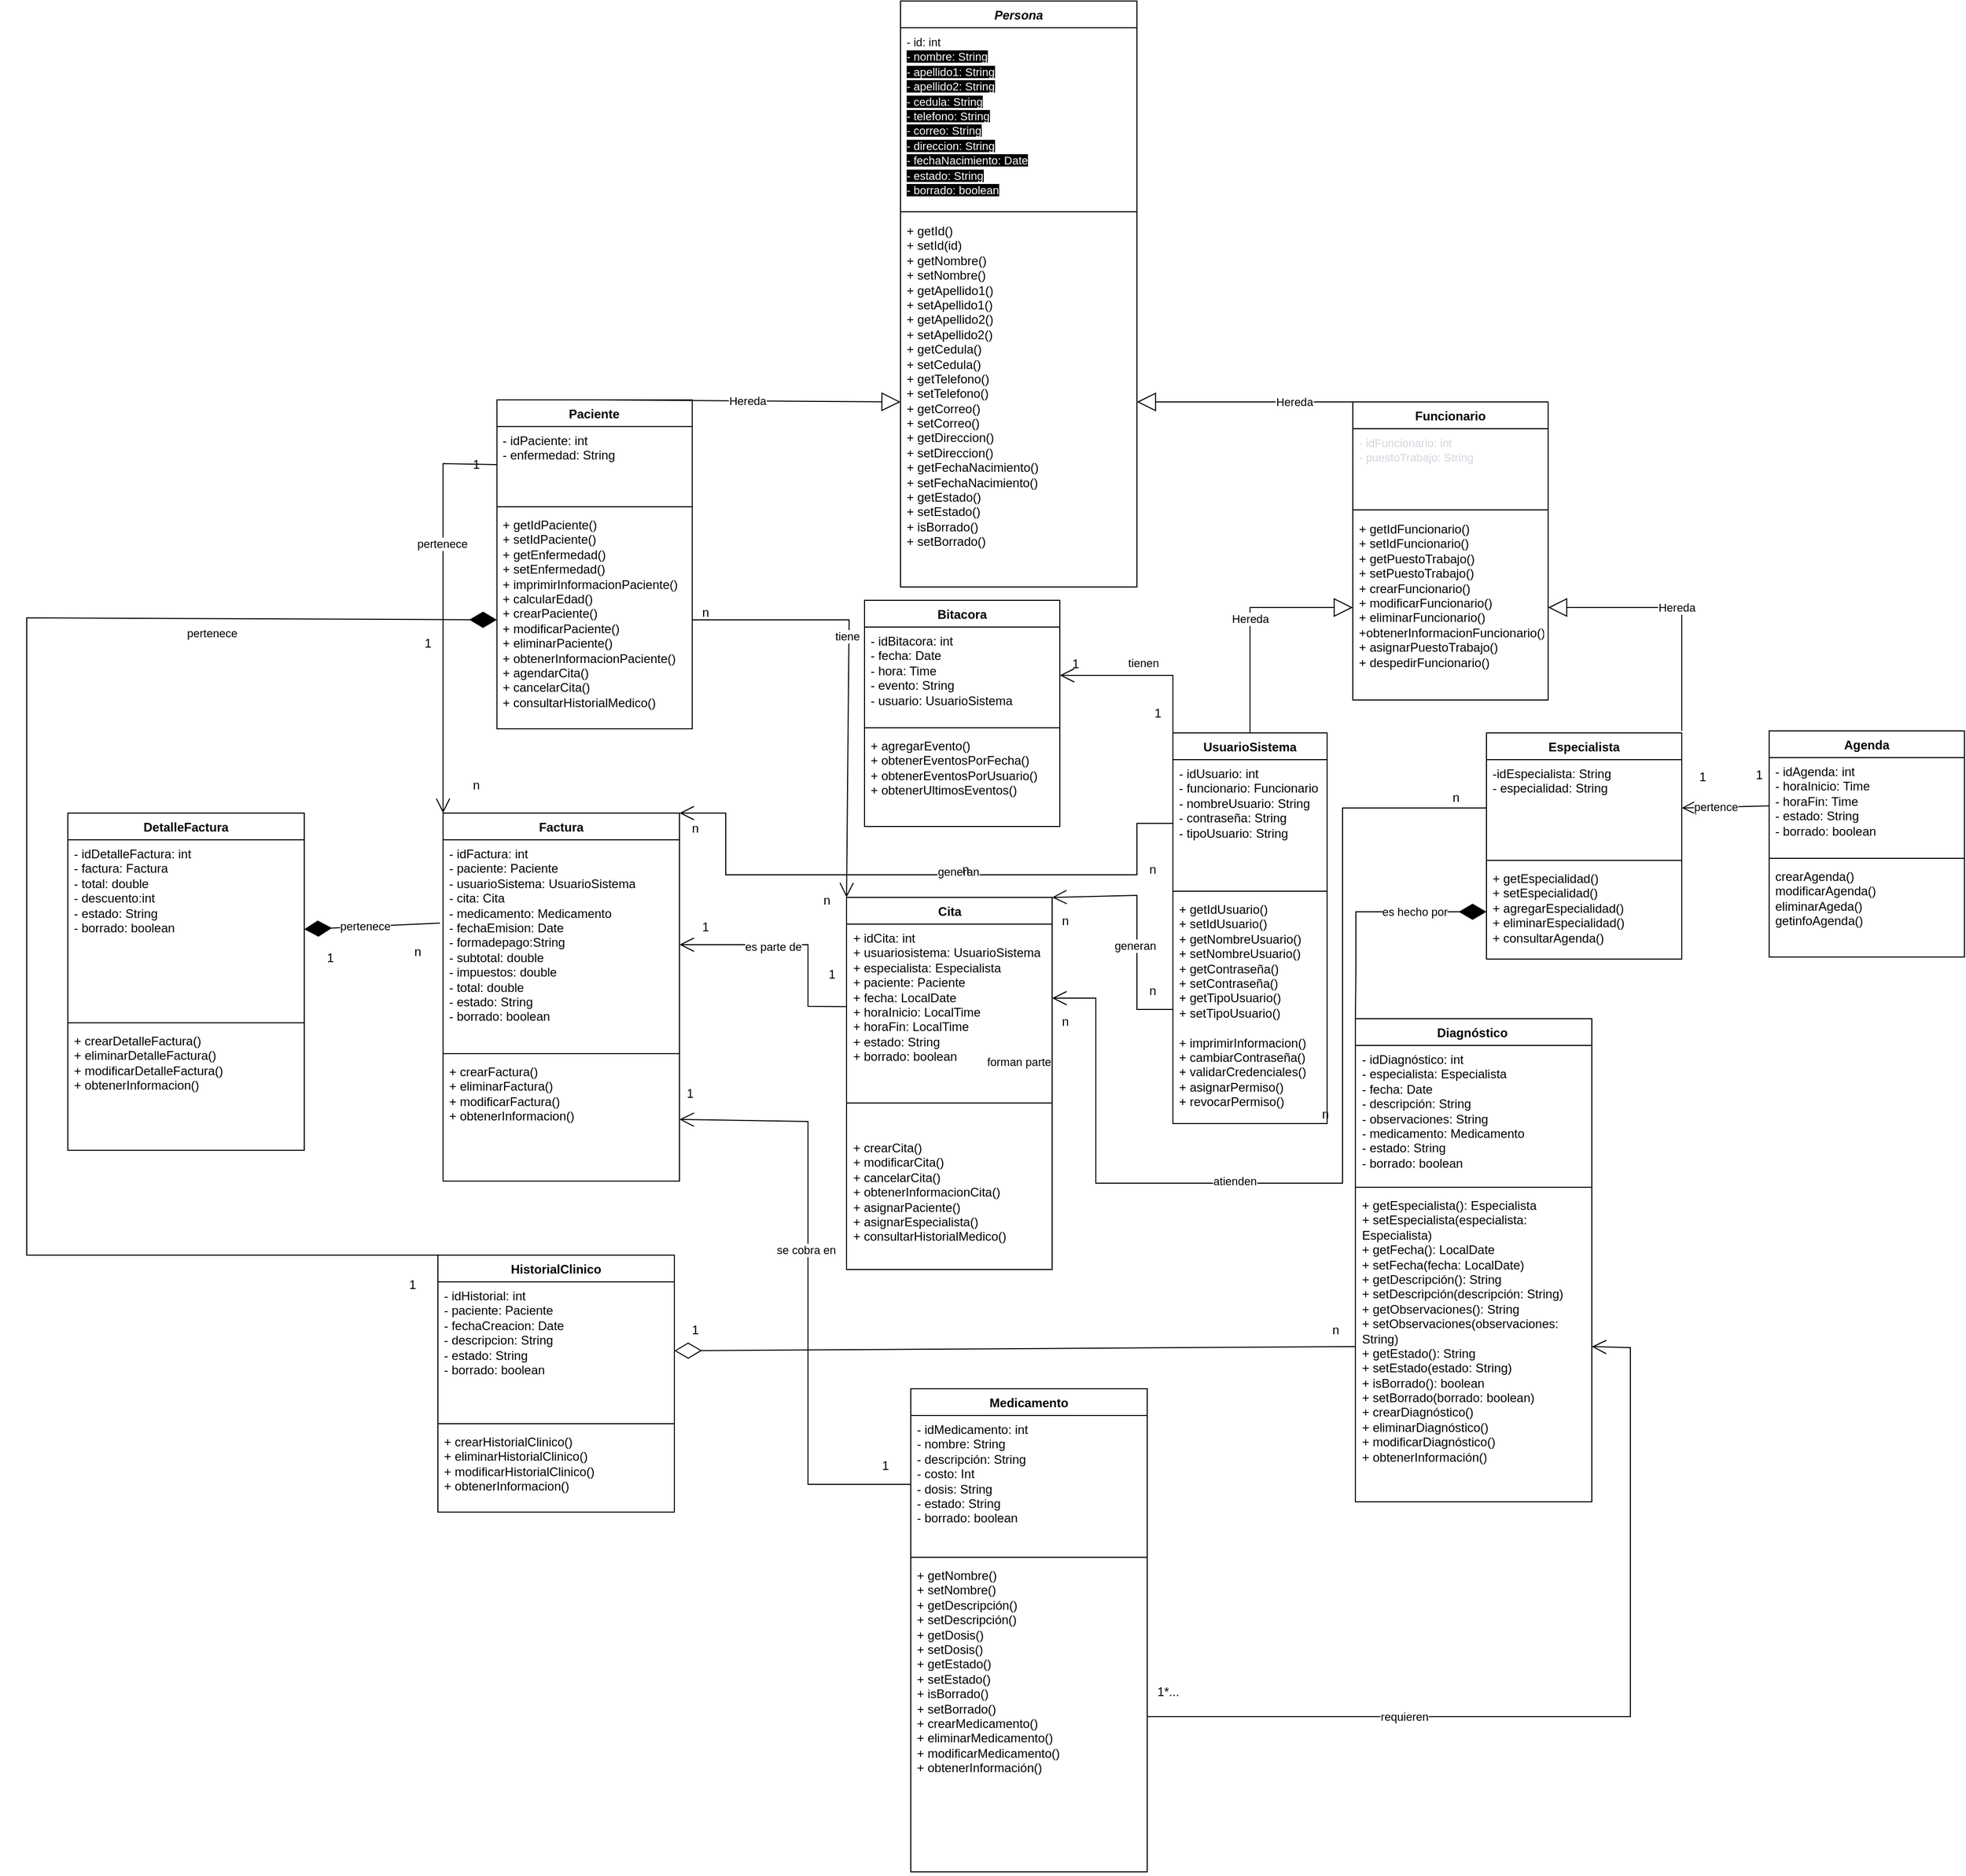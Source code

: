 <mxfile version="21.2.8" type="device">
  <diagram name="Página-1" id="IPH8-tMFWY6uvn4R6vTX">
    <mxGraphModel dx="2267" dy="838" grid="1" gridSize="10" guides="1" tooltips="1" connect="1" arrows="1" fold="1" page="1" pageScale="1" pageWidth="850" pageHeight="1100" math="0" shadow="0">
      <root>
        <mxCell id="0" />
        <mxCell id="1" parent="0" />
        <mxCell id="gKDotfdQgujlFravJeyt-1" value="&lt;i&gt;Persona&lt;/i&gt;" style="swimlane;fontStyle=1;align=center;verticalAlign=top;childLayout=stackLayout;horizontal=1;startSize=26;horizontalStack=0;resizeParent=1;resizeParentMax=0;resizeLast=0;collapsible=1;marginBottom=0;whiteSpace=wrap;html=1;" parent="1" vertex="1">
          <mxGeometry x="170" y="250" width="230" height="570" as="geometry" />
        </mxCell>
        <mxCell id="gKDotfdQgujlFravJeyt-2" value="&lt;font style=&quot;font-size: 11px;&quot;&gt;- id: int&lt;span style=&quot;color: rgb(255, 255, 255); background-color: rgb(0, 0, 0);&quot;&gt;&lt;br&gt;&lt;/span&gt;&lt;span style=&quot;border: 0px solid rgb(217, 217, 227); box-sizing: border-box; --tw-border-spacing-x:0; --tw-border-spacing-y:0; --tw-translate-x:0; --tw-translate-y:0; --tw-rotate:0; --tw-skew-x:0; --tw-skew-y:0; --tw-scale-x:1; --tw-scale-y:1; --tw-pan-x: ; --tw-pan-y: ; --tw-pinch-zoom: ; --tw-scroll-snap-strictness:proximity; --tw-gradient-from-position: ; --tw-gradient-via-position: ; --tw-gradient-to-position: ; --tw-ordinal: ; --tw-slashed-zero: ; --tw-numeric-figure: ; --tw-numeric-spacing: ; --tw-numeric-fraction: ; --tw-ring-inset: ; --tw-ring-offset-width:0px; --tw-ring-offset-color:#fff; --tw-ring-color:rgba(69,89,164,0.5); --tw-ring-offset-shadow:0 0 transparent; --tw-ring-shadow:0 0 transparent; --tw-shadow:0 0 transparent; --tw-shadow-colored:0 0 transparent; --tw-blur: ; --tw-brightness: ; --tw-contrast: ; --tw-grayscale: ; --tw-hue-rotate: ; --tw-invert: ; --tw-saturate: ; --tw-sepia: ; --tw-drop-shadow: ; --tw-backdrop-blur: ; --tw-backdrop-brightness: ; --tw-backdrop-contrast: ; --tw-backdrop-grayscale: ; --tw-backdrop-hue-rotate: ; --tw-backdrop-invert: ; --tw-backdrop-opacity: ; --tw-backdrop-saturate: ; --tw-backdrop-sepia: ; color: rgb(255, 255, 255); background-color: rgb(0, 0, 0);&quot; class=&quot;hljs-deletion&quot;&gt;- nombre: String&lt;/span&gt;&lt;span style=&quot;color: rgb(255, 255, 255); background-color: rgb(0, 0, 0);&quot;&gt;&lt;br&gt;&lt;/span&gt;&lt;span style=&quot;border: 0px solid rgb(217, 217, 227); box-sizing: border-box; --tw-border-spacing-x:0; --tw-border-spacing-y:0; --tw-translate-x:0; --tw-translate-y:0; --tw-rotate:0; --tw-skew-x:0; --tw-skew-y:0; --tw-scale-x:1; --tw-scale-y:1; --tw-pan-x: ; --tw-pan-y: ; --tw-pinch-zoom: ; --tw-scroll-snap-strictness:proximity; --tw-gradient-from-position: ; --tw-gradient-via-position: ; --tw-gradient-to-position: ; --tw-ordinal: ; --tw-slashed-zero: ; --tw-numeric-figure: ; --tw-numeric-spacing: ; --tw-numeric-fraction: ; --tw-ring-inset: ; --tw-ring-offset-width:0px; --tw-ring-offset-color:#fff; --tw-ring-color:rgba(69,89,164,0.5); --tw-ring-offset-shadow:0 0 transparent; --tw-ring-shadow:0 0 transparent; --tw-shadow:0 0 transparent; --tw-shadow-colored:0 0 transparent; --tw-blur: ; --tw-brightness: ; --tw-contrast: ; --tw-grayscale: ; --tw-hue-rotate: ; --tw-invert: ; --tw-saturate: ; --tw-sepia: ; --tw-drop-shadow: ; --tw-backdrop-blur: ; --tw-backdrop-brightness: ; --tw-backdrop-contrast: ; --tw-backdrop-grayscale: ; --tw-backdrop-hue-rotate: ; --tw-backdrop-invert: ; --tw-backdrop-opacity: ; --tw-backdrop-saturate: ; --tw-backdrop-sepia: ; color: rgb(255, 255, 255); background-color: rgb(0, 0, 0);&quot; class=&quot;hljs-deletion&quot;&gt;- apellido1: String&lt;/span&gt;&lt;span style=&quot;color: rgb(255, 255, 255); background-color: rgb(0, 0, 0);&quot;&gt;&lt;br&gt;&lt;/span&gt;&lt;span style=&quot;border: 0px solid rgb(217, 217, 227); box-sizing: border-box; --tw-border-spacing-x:0; --tw-border-spacing-y:0; --tw-translate-x:0; --tw-translate-y:0; --tw-rotate:0; --tw-skew-x:0; --tw-skew-y:0; --tw-scale-x:1; --tw-scale-y:1; --tw-pan-x: ; --tw-pan-y: ; --tw-pinch-zoom: ; --tw-scroll-snap-strictness:proximity; --tw-gradient-from-position: ; --tw-gradient-via-position: ; --tw-gradient-to-position: ; --tw-ordinal: ; --tw-slashed-zero: ; --tw-numeric-figure: ; --tw-numeric-spacing: ; --tw-numeric-fraction: ; --tw-ring-inset: ; --tw-ring-offset-width:0px; --tw-ring-offset-color:#fff; --tw-ring-color:rgba(69,89,164,0.5); --tw-ring-offset-shadow:0 0 transparent; --tw-ring-shadow:0 0 transparent; --tw-shadow:0 0 transparent; --tw-shadow-colored:0 0 transparent; --tw-blur: ; --tw-brightness: ; --tw-contrast: ; --tw-grayscale: ; --tw-hue-rotate: ; --tw-invert: ; --tw-saturate: ; --tw-sepia: ; --tw-drop-shadow: ; --tw-backdrop-blur: ; --tw-backdrop-brightness: ; --tw-backdrop-contrast: ; --tw-backdrop-grayscale: ; --tw-backdrop-hue-rotate: ; --tw-backdrop-invert: ; --tw-backdrop-opacity: ; --tw-backdrop-saturate: ; --tw-backdrop-sepia: ; color: rgb(255, 255, 255); background-color: rgb(0, 0, 0);&quot; class=&quot;hljs-deletion&quot;&gt;- apellido2: String&lt;/span&gt;&lt;span style=&quot;color: rgb(255, 255, 255); background-color: rgb(0, 0, 0);&quot;&gt;&lt;br&gt;&lt;/span&gt;&lt;span style=&quot;border: 0px solid rgb(217, 217, 227); box-sizing: border-box; --tw-border-spacing-x:0; --tw-border-spacing-y:0; --tw-translate-x:0; --tw-translate-y:0; --tw-rotate:0; --tw-skew-x:0; --tw-skew-y:0; --tw-scale-x:1; --tw-scale-y:1; --tw-pan-x: ; --tw-pan-y: ; --tw-pinch-zoom: ; --tw-scroll-snap-strictness:proximity; --tw-gradient-from-position: ; --tw-gradient-via-position: ; --tw-gradient-to-position: ; --tw-ordinal: ; --tw-slashed-zero: ; --tw-numeric-figure: ; --tw-numeric-spacing: ; --tw-numeric-fraction: ; --tw-ring-inset: ; --tw-ring-offset-width:0px; --tw-ring-offset-color:#fff; --tw-ring-color:rgba(69,89,164,0.5); --tw-ring-offset-shadow:0 0 transparent; --tw-ring-shadow:0 0 transparent; --tw-shadow:0 0 transparent; --tw-shadow-colored:0 0 transparent; --tw-blur: ; --tw-brightness: ; --tw-contrast: ; --tw-grayscale: ; --tw-hue-rotate: ; --tw-invert: ; --tw-saturate: ; --tw-sepia: ; --tw-drop-shadow: ; --tw-backdrop-blur: ; --tw-backdrop-brightness: ; --tw-backdrop-contrast: ; --tw-backdrop-grayscale: ; --tw-backdrop-hue-rotate: ; --tw-backdrop-invert: ; --tw-backdrop-opacity: ; --tw-backdrop-saturate: ; --tw-backdrop-sepia: ; color: rgb(255, 255, 255); background-color: rgb(0, 0, 0);&quot; class=&quot;hljs-deletion&quot;&gt;- cedula: String&lt;/span&gt;&lt;span style=&quot;color: rgb(255, 255, 255); background-color: rgb(0, 0, 0);&quot;&gt;&lt;br&gt;&lt;/span&gt;&lt;span style=&quot;border: 0px solid rgb(217, 217, 227); box-sizing: border-box; --tw-border-spacing-x:0; --tw-border-spacing-y:0; --tw-translate-x:0; --tw-translate-y:0; --tw-rotate:0; --tw-skew-x:0; --tw-skew-y:0; --tw-scale-x:1; --tw-scale-y:1; --tw-pan-x: ; --tw-pan-y: ; --tw-pinch-zoom: ; --tw-scroll-snap-strictness:proximity; --tw-gradient-from-position: ; --tw-gradient-via-position: ; --tw-gradient-to-position: ; --tw-ordinal: ; --tw-slashed-zero: ; --tw-numeric-figure: ; --tw-numeric-spacing: ; --tw-numeric-fraction: ; --tw-ring-inset: ; --tw-ring-offset-width:0px; --tw-ring-offset-color:#fff; --tw-ring-color:rgba(69,89,164,0.5); --tw-ring-offset-shadow:0 0 transparent; --tw-ring-shadow:0 0 transparent; --tw-shadow:0 0 transparent; --tw-shadow-colored:0 0 transparent; --tw-blur: ; --tw-brightness: ; --tw-contrast: ; --tw-grayscale: ; --tw-hue-rotate: ; --tw-invert: ; --tw-saturate: ; --tw-sepia: ; --tw-drop-shadow: ; --tw-backdrop-blur: ; --tw-backdrop-brightness: ; --tw-backdrop-contrast: ; --tw-backdrop-grayscale: ; --tw-backdrop-hue-rotate: ; --tw-backdrop-invert: ; --tw-backdrop-opacity: ; --tw-backdrop-saturate: ; --tw-backdrop-sepia: ; color: rgb(255, 255, 255); background-color: rgb(0, 0, 0);&quot; class=&quot;hljs-deletion&quot;&gt;- telefono: String&lt;/span&gt;&lt;span style=&quot;color: rgb(255, 255, 255); background-color: rgb(0, 0, 0);&quot;&gt;&lt;br&gt;&lt;/span&gt;&lt;span style=&quot;border: 0px solid rgb(217, 217, 227); box-sizing: border-box; --tw-border-spacing-x:0; --tw-border-spacing-y:0; --tw-translate-x:0; --tw-translate-y:0; --tw-rotate:0; --tw-skew-x:0; --tw-skew-y:0; --tw-scale-x:1; --tw-scale-y:1; --tw-pan-x: ; --tw-pan-y: ; --tw-pinch-zoom: ; --tw-scroll-snap-strictness:proximity; --tw-gradient-from-position: ; --tw-gradient-via-position: ; --tw-gradient-to-position: ; --tw-ordinal: ; --tw-slashed-zero: ; --tw-numeric-figure: ; --tw-numeric-spacing: ; --tw-numeric-fraction: ; --tw-ring-inset: ; --tw-ring-offset-width:0px; --tw-ring-offset-color:#fff; --tw-ring-color:rgba(69,89,164,0.5); --tw-ring-offset-shadow:0 0 transparent; --tw-ring-shadow:0 0 transparent; --tw-shadow:0 0 transparent; --tw-shadow-colored:0 0 transparent; --tw-blur: ; --tw-brightness: ; --tw-contrast: ; --tw-grayscale: ; --tw-hue-rotate: ; --tw-invert: ; --tw-saturate: ; --tw-sepia: ; --tw-drop-shadow: ; --tw-backdrop-blur: ; --tw-backdrop-brightness: ; --tw-backdrop-contrast: ; --tw-backdrop-grayscale: ; --tw-backdrop-hue-rotate: ; --tw-backdrop-invert: ; --tw-backdrop-opacity: ; --tw-backdrop-saturate: ; --tw-backdrop-sepia: ; color: rgb(255, 255, 255); background-color: rgb(0, 0, 0);&quot; class=&quot;hljs-deletion&quot;&gt;- correo: String&lt;/span&gt;&lt;span style=&quot;color: rgb(255, 255, 255); background-color: rgb(0, 0, 0);&quot;&gt;&lt;br&gt;&lt;/span&gt;&lt;span style=&quot;border: 0px solid rgb(217, 217, 227); box-sizing: border-box; --tw-border-spacing-x:0; --tw-border-spacing-y:0; --tw-translate-x:0; --tw-translate-y:0; --tw-rotate:0; --tw-skew-x:0; --tw-skew-y:0; --tw-scale-x:1; --tw-scale-y:1; --tw-pan-x: ; --tw-pan-y: ; --tw-pinch-zoom: ; --tw-scroll-snap-strictness:proximity; --tw-gradient-from-position: ; --tw-gradient-via-position: ; --tw-gradient-to-position: ; --tw-ordinal: ; --tw-slashed-zero: ; --tw-numeric-figure: ; --tw-numeric-spacing: ; --tw-numeric-fraction: ; --tw-ring-inset: ; --tw-ring-offset-width:0px; --tw-ring-offset-color:#fff; --tw-ring-color:rgba(69,89,164,0.5); --tw-ring-offset-shadow:0 0 transparent; --tw-ring-shadow:0 0 transparent; --tw-shadow:0 0 transparent; --tw-shadow-colored:0 0 transparent; --tw-blur: ; --tw-brightness: ; --tw-contrast: ; --tw-grayscale: ; --tw-hue-rotate: ; --tw-invert: ; --tw-saturate: ; --tw-sepia: ; --tw-drop-shadow: ; --tw-backdrop-blur: ; --tw-backdrop-brightness: ; --tw-backdrop-contrast: ; --tw-backdrop-grayscale: ; --tw-backdrop-hue-rotate: ; --tw-backdrop-invert: ; --tw-backdrop-opacity: ; --tw-backdrop-saturate: ; --tw-backdrop-sepia: ; color: rgb(255, 255, 255); background-color: rgb(0, 0, 0);&quot; class=&quot;hljs-deletion&quot;&gt;- direccion: String&lt;/span&gt;&lt;span style=&quot;color: rgb(255, 255, 255); background-color: rgb(0, 0, 0);&quot;&gt;&lt;br&gt;&lt;/span&gt;&lt;span style=&quot;border: 0px solid rgb(217, 217, 227); box-sizing: border-box; --tw-border-spacing-x:0; --tw-border-spacing-y:0; --tw-translate-x:0; --tw-translate-y:0; --tw-rotate:0; --tw-skew-x:0; --tw-skew-y:0; --tw-scale-x:1; --tw-scale-y:1; --tw-pan-x: ; --tw-pan-y: ; --tw-pinch-zoom: ; --tw-scroll-snap-strictness:proximity; --tw-gradient-from-position: ; --tw-gradient-via-position: ; --tw-gradient-to-position: ; --tw-ordinal: ; --tw-slashed-zero: ; --tw-numeric-figure: ; --tw-numeric-spacing: ; --tw-numeric-fraction: ; --tw-ring-inset: ; --tw-ring-offset-width:0px; --tw-ring-offset-color:#fff; --tw-ring-color:rgba(69,89,164,0.5); --tw-ring-offset-shadow:0 0 transparent; --tw-ring-shadow:0 0 transparent; --tw-shadow:0 0 transparent; --tw-shadow-colored:0 0 transparent; --tw-blur: ; --tw-brightness: ; --tw-contrast: ; --tw-grayscale: ; --tw-hue-rotate: ; --tw-invert: ; --tw-saturate: ; --tw-sepia: ; --tw-drop-shadow: ; --tw-backdrop-blur: ; --tw-backdrop-brightness: ; --tw-backdrop-contrast: ; --tw-backdrop-grayscale: ; --tw-backdrop-hue-rotate: ; --tw-backdrop-invert: ; --tw-backdrop-opacity: ; --tw-backdrop-saturate: ; --tw-backdrop-sepia: ; color: rgb(255, 255, 255); background-color: rgb(0, 0, 0);&quot; class=&quot;hljs-deletion&quot;&gt;- fechaNacimiento: Date&lt;/span&gt;&lt;span style=&quot;color: rgb(255, 255, 255); background-color: rgb(0, 0, 0);&quot;&gt;&lt;br&gt;&lt;/span&gt;&lt;span style=&quot;border: 0px solid rgb(217, 217, 227); box-sizing: border-box; --tw-border-spacing-x:0; --tw-border-spacing-y:0; --tw-translate-x:0; --tw-translate-y:0; --tw-rotate:0; --tw-skew-x:0; --tw-skew-y:0; --tw-scale-x:1; --tw-scale-y:1; --tw-pan-x: ; --tw-pan-y: ; --tw-pinch-zoom: ; --tw-scroll-snap-strictness:proximity; --tw-gradient-from-position: ; --tw-gradient-via-position: ; --tw-gradient-to-position: ; --tw-ordinal: ; --tw-slashed-zero: ; --tw-numeric-figure: ; --tw-numeric-spacing: ; --tw-numeric-fraction: ; --tw-ring-inset: ; --tw-ring-offset-width:0px; --tw-ring-offset-color:#fff; --tw-ring-color:rgba(69,89,164,0.5); --tw-ring-offset-shadow:0 0 transparent; --tw-ring-shadow:0 0 transparent; --tw-shadow:0 0 transparent; --tw-shadow-colored:0 0 transparent; --tw-blur: ; --tw-brightness: ; --tw-contrast: ; --tw-grayscale: ; --tw-hue-rotate: ; --tw-invert: ; --tw-saturate: ; --tw-sepia: ; --tw-drop-shadow: ; --tw-backdrop-blur: ; --tw-backdrop-brightness: ; --tw-backdrop-contrast: ; --tw-backdrop-grayscale: ; --tw-backdrop-hue-rotate: ; --tw-backdrop-invert: ; --tw-backdrop-opacity: ; --tw-backdrop-saturate: ; --tw-backdrop-sepia: ; color: rgb(255, 255, 255); background-color: rgb(0, 0, 0);&quot; class=&quot;hljs-deletion&quot;&gt;- estado: String&lt;/span&gt;&lt;span style=&quot;color: rgb(255, 255, 255); background-color: rgb(0, 0, 0);&quot;&gt;&lt;br&gt;&lt;/span&gt;&lt;span style=&quot;border: 0px solid rgb(217, 217, 227); box-sizing: border-box; --tw-border-spacing-x:0; --tw-border-spacing-y:0; --tw-translate-x:0; --tw-translate-y:0; --tw-rotate:0; --tw-skew-x:0; --tw-skew-y:0; --tw-scale-x:1; --tw-scale-y:1; --tw-pan-x: ; --tw-pan-y: ; --tw-pinch-zoom: ; --tw-scroll-snap-strictness:proximity; --tw-gradient-from-position: ; --tw-gradient-via-position: ; --tw-gradient-to-position: ; --tw-ordinal: ; --tw-slashed-zero: ; --tw-numeric-figure: ; --tw-numeric-spacing: ; --tw-numeric-fraction: ; --tw-ring-inset: ; --tw-ring-offset-width:0px; --tw-ring-offset-color:#fff; --tw-ring-color:rgba(69,89,164,0.5); --tw-ring-offset-shadow:0 0 transparent; --tw-ring-shadow:0 0 transparent; --tw-shadow:0 0 transparent; --tw-shadow-colored:0 0 transparent; --tw-blur: ; --tw-brightness: ; --tw-contrast: ; --tw-grayscale: ; --tw-hue-rotate: ; --tw-invert: ; --tw-saturate: ; --tw-sepia: ; --tw-drop-shadow: ; --tw-backdrop-blur: ; --tw-backdrop-brightness: ; --tw-backdrop-contrast: ; --tw-backdrop-grayscale: ; --tw-backdrop-hue-rotate: ; --tw-backdrop-invert: ; --tw-backdrop-opacity: ; --tw-backdrop-saturate: ; --tw-backdrop-sepia: ; color: rgb(255, 255, 255); background-color: rgb(0, 0, 0);&quot; class=&quot;hljs-deletion&quot;&gt;- borrado: boolean&lt;/span&gt;&lt;/font&gt;" style="text;strokeColor=none;fillColor=none;align=left;verticalAlign=top;spacingLeft=4;spacingRight=4;overflow=hidden;rotatable=0;points=[[0,0.5],[1,0.5]];portConstraint=eastwest;whiteSpace=wrap;html=1;" parent="gKDotfdQgujlFravJeyt-1" vertex="1">
          <mxGeometry y="26" width="230" height="174" as="geometry" />
        </mxCell>
        <mxCell id="gKDotfdQgujlFravJeyt-3" value="" style="line;strokeWidth=1;fillColor=none;align=left;verticalAlign=middle;spacingTop=-1;spacingLeft=3;spacingRight=3;rotatable=0;labelPosition=right;points=[];portConstraint=eastwest;strokeColor=inherit;" parent="gKDotfdQgujlFravJeyt-1" vertex="1">
          <mxGeometry y="200" width="230" height="10" as="geometry" />
        </mxCell>
        <mxCell id="gKDotfdQgujlFravJeyt-4" value="&lt;div&gt;&lt;div&gt;+ getId()&lt;/div&gt;&lt;div&gt;+ setId(id)&lt;/div&gt;&lt;div&gt;+ getNombre()&lt;/div&gt;&lt;div&gt;+ setNombre()&lt;/div&gt;&lt;div&gt;+ getApellido1()&lt;/div&gt;&lt;div&gt;+ setApellido1()&lt;/div&gt;&lt;div&gt;+ getApellido2()&lt;/div&gt;&lt;div&gt;+ setApellido2()&lt;/div&gt;&lt;div&gt;+ getCedula()&lt;/div&gt;&lt;div&gt;+ setCedula()&lt;/div&gt;&lt;div&gt;+ getTelefono()&lt;/div&gt;&lt;div&gt;+ setTelefono()&lt;/div&gt;&lt;div&gt;+ getCorreo()&lt;/div&gt;&lt;div&gt;+ setCorreo()&lt;/div&gt;&lt;div&gt;+ getDireccion()&lt;/div&gt;&lt;div&gt;+ setDireccion()&lt;/div&gt;&lt;div&gt;+ getFechaNacimiento()&lt;/div&gt;&lt;div&gt;+ setFechaNacimiento()&lt;/div&gt;&lt;div&gt;+ getEstado()&lt;/div&gt;&lt;div&gt;+ setEstado()&lt;/div&gt;&lt;div&gt;+ isBorrado()&lt;/div&gt;&lt;div&gt;+ setBorrado()&lt;/div&gt;&lt;/div&gt;&lt;div&gt;&lt;br&gt;&lt;/div&gt;" style="text;strokeColor=none;fillColor=none;align=left;verticalAlign=top;spacingLeft=4;spacingRight=4;overflow=hidden;rotatable=0;points=[[0,0.5],[1,0.5]];portConstraint=eastwest;whiteSpace=wrap;html=1;" parent="gKDotfdQgujlFravJeyt-1" vertex="1">
          <mxGeometry y="210" width="230" height="360" as="geometry" />
        </mxCell>
        <mxCell id="gKDotfdQgujlFravJeyt-5" value="Funcionario" style="swimlane;fontStyle=1;align=center;verticalAlign=top;childLayout=stackLayout;horizontal=1;startSize=26;horizontalStack=0;resizeParent=1;resizeParentMax=0;resizeLast=0;collapsible=1;marginBottom=0;whiteSpace=wrap;html=1;" parent="1" vertex="1">
          <mxGeometry x="610" y="640" width="190" height="290" as="geometry" />
        </mxCell>
        <mxCell id="gKDotfdQgujlFravJeyt-6" value="&lt;div&gt;&lt;font style=&quot;font-size: 11px;&quot; color=&quot;#d1d5db&quot;&gt;- idFuncionario: int&lt;/font&gt;&lt;/div&gt;&lt;div&gt;&lt;font style=&quot;font-size: 11px;&quot; color=&quot;#d1d5db&quot;&gt;- puestoTrabajo: String&lt;/font&gt;&lt;/div&gt;&lt;div&gt;&lt;br&gt;&lt;/div&gt;" style="text;strokeColor=none;fillColor=none;align=left;verticalAlign=top;spacingLeft=4;spacingRight=4;overflow=hidden;rotatable=0;points=[[0,0.5],[1,0.5]];portConstraint=eastwest;whiteSpace=wrap;html=1;" parent="gKDotfdQgujlFravJeyt-5" vertex="1">
          <mxGeometry y="26" width="190" height="74" as="geometry" />
        </mxCell>
        <mxCell id="gKDotfdQgujlFravJeyt-7" value="" style="line;strokeWidth=1;fillColor=none;align=left;verticalAlign=middle;spacingTop=-1;spacingLeft=3;spacingRight=3;rotatable=0;labelPosition=right;points=[];portConstraint=eastwest;strokeColor=inherit;" parent="gKDotfdQgujlFravJeyt-5" vertex="1">
          <mxGeometry y="100" width="190" height="10" as="geometry" />
        </mxCell>
        <mxCell id="gKDotfdQgujlFravJeyt-8" value="&lt;div&gt;+ getIdFuncionario()&lt;/div&gt;&lt;div&gt;+ setIdFuncionario()&lt;/div&gt;&lt;div&gt;+ getPuestoTrabajo()&lt;/div&gt;&lt;div&gt;+ setPuestoTrabajo()&lt;/div&gt;&lt;div&gt;&lt;div&gt;+ crearFuncionario()&lt;/div&gt;&lt;div&gt;+ modificarFuncionario()&lt;/div&gt;&lt;div&gt;+ eliminarFuncionario()&lt;/div&gt;&lt;div&gt;+obtenerInformacionFuncionario()&lt;/div&gt;&lt;div&gt;+ asignarPuestoTrabajo()&lt;/div&gt;&lt;div&gt;+ despedirFuncionario()&lt;/div&gt;&lt;/div&gt;" style="text;strokeColor=none;fillColor=none;align=left;verticalAlign=top;spacingLeft=4;spacingRight=4;overflow=hidden;rotatable=0;points=[[0,0.5],[1,0.5]];portConstraint=eastwest;whiteSpace=wrap;html=1;" parent="gKDotfdQgujlFravJeyt-5" vertex="1">
          <mxGeometry y="110" width="190" height="180" as="geometry" />
        </mxCell>
        <mxCell id="gKDotfdQgujlFravJeyt-9" value="Paciente" style="swimlane;fontStyle=1;align=center;verticalAlign=top;childLayout=stackLayout;horizontal=1;startSize=26;horizontalStack=0;resizeParent=1;resizeParentMax=0;resizeLast=0;collapsible=1;marginBottom=0;whiteSpace=wrap;html=1;" parent="1" vertex="1">
          <mxGeometry x="-222.6" y="638" width="190" height="320" as="geometry" />
        </mxCell>
        <mxCell id="gKDotfdQgujlFravJeyt-10" value="-&amp;nbsp;idPaciente: int&lt;br&gt;- enfermedad: String" style="text;strokeColor=none;fillColor=none;align=left;verticalAlign=top;spacingLeft=4;spacingRight=4;overflow=hidden;rotatable=0;points=[[0,0.5],[1,0.5]];portConstraint=eastwest;whiteSpace=wrap;html=1;" parent="gKDotfdQgujlFravJeyt-9" vertex="1">
          <mxGeometry y="26" width="190" height="74" as="geometry" />
        </mxCell>
        <mxCell id="gKDotfdQgujlFravJeyt-11" value="" style="line;strokeWidth=1;fillColor=none;align=left;verticalAlign=middle;spacingTop=-1;spacingLeft=3;spacingRight=3;rotatable=0;labelPosition=right;points=[];portConstraint=eastwest;strokeColor=inherit;" parent="gKDotfdQgujlFravJeyt-9" vertex="1">
          <mxGeometry y="100" width="190" height="8" as="geometry" />
        </mxCell>
        <mxCell id="gKDotfdQgujlFravJeyt-12" value="&lt;div&gt;+ getIdPaciente()&lt;/div&gt;&lt;div&gt;+ setIdPaciente()&lt;/div&gt;&lt;div&gt;+ getEnfermedad()&lt;/div&gt;&lt;div&gt;+ setEnfermedad()&lt;/div&gt;&lt;div&gt;+ imprimirInformacionPaciente()&lt;/div&gt;&lt;div&gt;+ calcularEdad()&lt;/div&gt;&lt;div&gt;&lt;div&gt;+ crearPaciente()&lt;/div&gt;&lt;div&gt;+ modificarPaciente()&lt;/div&gt;&lt;div&gt;+ eliminarPaciente()&lt;/div&gt;&lt;div&gt;+ obtenerInformacionPaciente()&lt;/div&gt;&lt;div&gt;+ agendarCita()&lt;/div&gt;&lt;div&gt;+ cancelarCita()&lt;/div&gt;&lt;div&gt;+ consultarHistorialMedico()&lt;/div&gt;&lt;/div&gt;&lt;div&gt;&lt;br&gt;&lt;/div&gt;" style="text;strokeColor=none;fillColor=none;align=left;verticalAlign=top;spacingLeft=4;spacingRight=4;overflow=hidden;rotatable=0;points=[[0,0.5],[1,0.5]];portConstraint=eastwest;whiteSpace=wrap;html=1;" parent="gKDotfdQgujlFravJeyt-9" vertex="1">
          <mxGeometry y="108" width="190" height="212" as="geometry" />
        </mxCell>
        <mxCell id="gKDotfdQgujlFravJeyt-13" value="Hereda" style="endArrow=block;endSize=16;endFill=0;html=1;rounded=0;entryX=0;entryY=0.5;entryDx=0;entryDy=0;exitX=0.5;exitY=0;exitDx=0;exitDy=0;" parent="1" source="gKDotfdQgujlFravJeyt-9" target="gKDotfdQgujlFravJeyt-4" edge="1">
          <mxGeometry width="160" relative="1" as="geometry">
            <mxPoint x="340" y="830" as="sourcePoint" />
            <mxPoint x="500" y="830" as="targetPoint" />
          </mxGeometry>
        </mxCell>
        <mxCell id="gKDotfdQgujlFravJeyt-14" value="Hereda" style="endArrow=block;endSize=16;endFill=0;html=1;rounded=0;entryX=1;entryY=0.5;entryDx=0;entryDy=0;exitX=0.5;exitY=0;exitDx=0;exitDy=0;" parent="1" source="gKDotfdQgujlFravJeyt-5" target="gKDotfdQgujlFravJeyt-4" edge="1">
          <mxGeometry width="160" relative="1" as="geometry">
            <mxPoint x="340" y="830" as="sourcePoint" />
            <mxPoint x="500" y="830" as="targetPoint" />
          </mxGeometry>
        </mxCell>
        <mxCell id="gKDotfdQgujlFravJeyt-16" value="UsuarioSistema" style="swimlane;fontStyle=1;align=center;verticalAlign=top;childLayout=stackLayout;horizontal=1;startSize=26;horizontalStack=0;resizeParent=1;resizeParentMax=0;resizeLast=0;collapsible=1;marginBottom=0;whiteSpace=wrap;html=1;" parent="1" vertex="1">
          <mxGeometry x="435" y="962" width="150" height="380" as="geometry" />
        </mxCell>
        <mxCell id="gKDotfdQgujlFravJeyt-17" value="&lt;div&gt;- idUsuario: int&lt;/div&gt;&lt;div&gt;- funcionario: Funcionario&lt;/div&gt;&lt;div&gt;- nombreUsuario: String&lt;/div&gt;&lt;div&gt;- contraseña: String&lt;/div&gt;&lt;div&gt;- tipoUsuario: String&lt;/div&gt;" style="text;strokeColor=none;fillColor=none;align=left;verticalAlign=top;spacingLeft=4;spacingRight=4;overflow=hidden;rotatable=0;points=[[0,0.5],[1,0.5]];portConstraint=eastwest;whiteSpace=wrap;html=1;" parent="gKDotfdQgujlFravJeyt-16" vertex="1">
          <mxGeometry y="26" width="150" height="124" as="geometry" />
        </mxCell>
        <mxCell id="gKDotfdQgujlFravJeyt-18" value="" style="line;strokeWidth=1;fillColor=none;align=left;verticalAlign=middle;spacingTop=-1;spacingLeft=3;spacingRight=3;rotatable=0;labelPosition=right;points=[];portConstraint=eastwest;strokeColor=inherit;" parent="gKDotfdQgujlFravJeyt-16" vertex="1">
          <mxGeometry y="150" width="150" height="8" as="geometry" />
        </mxCell>
        <mxCell id="gKDotfdQgujlFravJeyt-19" value="&lt;div&gt;+ getIdUsuario()&lt;/div&gt;&lt;div&gt;+ setIdUsuario()&lt;/div&gt;&lt;div&gt;+ getNombreUsuario()&lt;/div&gt;&lt;div&gt;+ setNombreUsuario()&lt;/div&gt;&lt;div&gt;+ getContraseña()&lt;/div&gt;&lt;div&gt;+ setContraseña()&lt;/div&gt;&lt;div&gt;+ getTipoUsuario()&lt;/div&gt;&lt;div&gt;+ setTipoUsuario()&lt;/div&gt;&lt;div&gt;&lt;br&gt;&lt;/div&gt;&lt;div&gt;+ imprimirInformacion()&lt;/div&gt;&lt;div&gt;+ cambiarContraseña()&lt;/div&gt;&lt;div&gt;+ validarCredenciales()&lt;/div&gt;&lt;div&gt;+ asignarPermiso()&lt;/div&gt;&lt;div&gt;+ revocarPermiso()&lt;/div&gt;" style="text;strokeColor=none;fillColor=none;align=left;verticalAlign=top;spacingLeft=4;spacingRight=4;overflow=hidden;rotatable=0;points=[[0,0.5],[1,0.5]];portConstraint=eastwest;whiteSpace=wrap;html=1;" parent="gKDotfdQgujlFravJeyt-16" vertex="1">
          <mxGeometry y="158" width="150" height="222" as="geometry" />
        </mxCell>
        <mxCell id="gKDotfdQgujlFravJeyt-20" value="Especialista" style="swimlane;fontStyle=1;align=center;verticalAlign=top;childLayout=stackLayout;horizontal=1;startSize=26;horizontalStack=0;resizeParent=1;resizeParentMax=0;resizeLast=0;collapsible=1;marginBottom=0;whiteSpace=wrap;html=1;" parent="1" vertex="1">
          <mxGeometry x="740" y="962" width="190" height="220" as="geometry" />
        </mxCell>
        <mxCell id="gKDotfdQgujlFravJeyt-21" value="-idEspecialista: String&lt;br&gt;- especialidad: String" style="text;strokeColor=none;fillColor=none;align=left;verticalAlign=top;spacingLeft=4;spacingRight=4;overflow=hidden;rotatable=0;points=[[0,0.5],[1,0.5]];portConstraint=eastwest;whiteSpace=wrap;html=1;" parent="gKDotfdQgujlFravJeyt-20" vertex="1">
          <mxGeometry y="26" width="190" height="94" as="geometry" />
        </mxCell>
        <mxCell id="gKDotfdQgujlFravJeyt-22" value="" style="line;strokeWidth=1;fillColor=none;align=left;verticalAlign=middle;spacingTop=-1;spacingLeft=3;spacingRight=3;rotatable=0;labelPosition=right;points=[];portConstraint=eastwest;strokeColor=inherit;" parent="gKDotfdQgujlFravJeyt-20" vertex="1">
          <mxGeometry y="120" width="190" height="8" as="geometry" />
        </mxCell>
        <mxCell id="gKDotfdQgujlFravJeyt-23" value="&lt;div&gt;+ getEspecialidad()&lt;/div&gt;&lt;div&gt;+ setEspecialidad()&lt;/div&gt;&lt;div&gt;&lt;div&gt;+ agregarEspecialidad()&lt;/div&gt;&lt;div&gt;+ eliminarEspecialidad()&lt;/div&gt;&lt;div&gt;+ consultarAgenda()&lt;/div&gt;&lt;/div&gt;" style="text;strokeColor=none;fillColor=none;align=left;verticalAlign=top;spacingLeft=4;spacingRight=4;overflow=hidden;rotatable=0;points=[[0,0.5],[1,0.5]];portConstraint=eastwest;whiteSpace=wrap;html=1;" parent="gKDotfdQgujlFravJeyt-20" vertex="1">
          <mxGeometry y="128" width="190" height="92" as="geometry" />
        </mxCell>
        <mxCell id="gKDotfdQgujlFravJeyt-24" value="Hereda" style="endArrow=block;endSize=16;endFill=0;html=1;rounded=0;entryX=1;entryY=0.5;entryDx=0;entryDy=0;" parent="1" target="gKDotfdQgujlFravJeyt-8" edge="1">
          <mxGeometry width="160" relative="1" as="geometry">
            <mxPoint x="930" y="960" as="sourcePoint" />
            <mxPoint x="730" y="710" as="targetPoint" />
            <Array as="points">
              <mxPoint x="930" y="840" />
              <mxPoint x="850" y="840" />
            </Array>
          </mxGeometry>
        </mxCell>
        <mxCell id="gKDotfdQgujlFravJeyt-25" value="Hereda" style="endArrow=block;endSize=16;endFill=0;html=1;rounded=0;entryX=0;entryY=0.5;entryDx=0;entryDy=0;exitX=0.5;exitY=0;exitDx=0;exitDy=0;" parent="1" source="gKDotfdQgujlFravJeyt-16" target="gKDotfdQgujlFravJeyt-8" edge="1">
          <mxGeometry width="160" relative="1" as="geometry">
            <mxPoint x="740" y="1310" as="sourcePoint" />
            <mxPoint x="560" y="1010" as="targetPoint" />
            <Array as="points">
              <mxPoint x="510" y="840" />
            </Array>
          </mxGeometry>
        </mxCell>
        <mxCell id="gKDotfdQgujlFravJeyt-26" value="Agenda" style="swimlane;fontStyle=1;align=center;verticalAlign=top;childLayout=stackLayout;horizontal=1;startSize=26;horizontalStack=0;resizeParent=1;resizeParentMax=0;resizeLast=0;collapsible=1;marginBottom=0;whiteSpace=wrap;html=1;" parent="1" vertex="1">
          <mxGeometry x="1015" y="960" width="190" height="220" as="geometry" />
        </mxCell>
        <mxCell id="gKDotfdQgujlFravJeyt-27" value="&lt;div&gt;- idAgenda: int&lt;/div&gt;&lt;div&gt;- horaInicio: Time&lt;/div&gt;&lt;div&gt;- horaFin: Time&lt;/div&gt;&lt;div&gt;- estado: String&lt;/div&gt;&lt;div&gt;- borrado: boolean&lt;/div&gt;" style="text;strokeColor=none;fillColor=none;align=left;verticalAlign=top;spacingLeft=4;spacingRight=4;overflow=hidden;rotatable=0;points=[[0,0.5],[1,0.5]];portConstraint=eastwest;whiteSpace=wrap;html=1;" parent="gKDotfdQgujlFravJeyt-26" vertex="1">
          <mxGeometry y="26" width="190" height="94" as="geometry" />
        </mxCell>
        <mxCell id="gKDotfdQgujlFravJeyt-28" value="" style="line;strokeWidth=1;fillColor=none;align=left;verticalAlign=middle;spacingTop=-1;spacingLeft=3;spacingRight=3;rotatable=0;labelPosition=right;points=[];portConstraint=eastwest;strokeColor=inherit;" parent="gKDotfdQgujlFravJeyt-26" vertex="1">
          <mxGeometry y="120" width="190" height="8" as="geometry" />
        </mxCell>
        <mxCell id="gKDotfdQgujlFravJeyt-29" value="&lt;div&gt;crearAgenda()&lt;/div&gt;&lt;div&gt;modificarAgenda()&lt;/div&gt;&lt;div&gt;eliminarAgeda()&lt;/div&gt;&lt;div&gt;getinfoAgenda()&lt;/div&gt;" style="text;strokeColor=none;fillColor=none;align=left;verticalAlign=top;spacingLeft=4;spacingRight=4;overflow=hidden;rotatable=0;points=[[0,0.5],[1,0.5]];portConstraint=eastwest;whiteSpace=wrap;html=1;" parent="gKDotfdQgujlFravJeyt-26" vertex="1">
          <mxGeometry y="128" width="190" height="92" as="geometry" />
        </mxCell>
        <mxCell id="DiLQysuLte_8G8pFhNFJ-6" value="Bitacora" style="swimlane;fontStyle=1;align=center;verticalAlign=top;childLayout=stackLayout;horizontal=1;startSize=26;horizontalStack=0;resizeParent=1;resizeParentMax=0;resizeLast=0;collapsible=1;marginBottom=0;whiteSpace=wrap;html=1;" parent="1" vertex="1">
          <mxGeometry x="135" y="833" width="190" height="220" as="geometry" />
        </mxCell>
        <mxCell id="DiLQysuLte_8G8pFhNFJ-7" value="&lt;div&gt;- idBitacora: int&lt;/div&gt;&lt;div&gt;- fecha: Date&lt;/div&gt;&lt;div&gt;- hora: Time&lt;/div&gt;&lt;div&gt;- evento: String&lt;/div&gt;&lt;div&gt;- usuario: UsuarioSistema&lt;/div&gt;" style="text;strokeColor=none;fillColor=none;align=left;verticalAlign=top;spacingLeft=4;spacingRight=4;overflow=hidden;rotatable=0;points=[[0,0.5],[1,0.5]];portConstraint=eastwest;whiteSpace=wrap;html=1;" parent="DiLQysuLte_8G8pFhNFJ-6" vertex="1">
          <mxGeometry y="26" width="190" height="94" as="geometry" />
        </mxCell>
        <mxCell id="DiLQysuLte_8G8pFhNFJ-8" value="" style="line;strokeWidth=1;fillColor=none;align=left;verticalAlign=middle;spacingTop=-1;spacingLeft=3;spacingRight=3;rotatable=0;labelPosition=right;points=[];portConstraint=eastwest;strokeColor=inherit;" parent="DiLQysuLte_8G8pFhNFJ-6" vertex="1">
          <mxGeometry y="120" width="190" height="8" as="geometry" />
        </mxCell>
        <mxCell id="DiLQysuLte_8G8pFhNFJ-9" value="&lt;div&gt;+ agregarEvento()&lt;/div&gt;&lt;div&gt;+ obtenerEventosPorFecha()&lt;/div&gt;&lt;div&gt;+ obtenerEventosPorUsuario()&lt;/div&gt;&lt;div&gt;+ obtenerUltimosEventos()&lt;/div&gt;" style="text;strokeColor=none;fillColor=none;align=left;verticalAlign=top;spacingLeft=4;spacingRight=4;overflow=hidden;rotatable=0;points=[[0,0.5],[1,0.5]];portConstraint=eastwest;whiteSpace=wrap;html=1;" parent="DiLQysuLte_8G8pFhNFJ-6" vertex="1">
          <mxGeometry y="128" width="190" height="92" as="geometry" />
        </mxCell>
        <mxCell id="DiLQysuLte_8G8pFhNFJ-10" value="" style="endArrow=open;endFill=1;endSize=12;html=1;rounded=0;entryX=1;entryY=0.5;entryDx=0;entryDy=0;exitX=0;exitY=0;exitDx=0;exitDy=0;" parent="1" source="gKDotfdQgujlFravJeyt-16" target="DiLQysuLte_8G8pFhNFJ-7" edge="1">
          <mxGeometry width="160" relative="1" as="geometry">
            <mxPoint x="360" y="1030" as="sourcePoint" />
            <mxPoint x="460" y="1180" as="targetPoint" />
            <Array as="points">
              <mxPoint x="435" y="906" />
            </Array>
          </mxGeometry>
        </mxCell>
        <mxCell id="R2PjHeqoBfJHO4wxNMDb-3" value="tienen" style="edgeLabel;html=1;align=center;verticalAlign=middle;resizable=0;points=[];" parent="DiLQysuLte_8G8pFhNFJ-10" vertex="1" connectable="0">
          <mxGeometry x="-0.203" relative="1" as="geometry">
            <mxPoint x="-19" y="-12" as="offset" />
          </mxGeometry>
        </mxCell>
        <mxCell id="DiLQysuLte_8G8pFhNFJ-12" value="Cita" style="swimlane;fontStyle=1;align=center;verticalAlign=top;childLayout=stackLayout;horizontal=1;startSize=26;horizontalStack=0;resizeParent=1;resizeParentMax=0;resizeLast=0;collapsible=1;marginBottom=0;whiteSpace=wrap;html=1;" parent="1" vertex="1">
          <mxGeometry x="117.5" y="1122" width="200" height="362" as="geometry" />
        </mxCell>
        <mxCell id="DiLQysuLte_8G8pFhNFJ-13" value="&lt;div&gt;+ idCita: int&lt;/div&gt;&lt;div&gt;+ usuariosistema: UsuarioSistema&lt;/div&gt;&lt;div&gt;+ especialista: Especialista&lt;/div&gt;&lt;div&gt;+ paciente: Paciente&lt;/div&gt;&lt;div&gt;+ fecha: LocalDate&lt;/div&gt;&lt;div&gt;+ horaInicio: LocalTime&lt;/div&gt;&lt;div&gt;+ horaFin: LocalTime&lt;/div&gt;&lt;div&gt;+ estado: String&lt;/div&gt;&lt;div&gt;+ borrado: boolean&lt;/div&gt;" style="text;strokeColor=none;fillColor=none;align=left;verticalAlign=top;spacingLeft=4;spacingRight=4;overflow=hidden;rotatable=0;points=[[0,0.5],[1,0.5]];portConstraint=eastwest;whiteSpace=wrap;html=1;" parent="DiLQysuLte_8G8pFhNFJ-12" vertex="1">
          <mxGeometry y="26" width="200" height="144" as="geometry" />
        </mxCell>
        <mxCell id="DiLQysuLte_8G8pFhNFJ-14" value="" style="line;strokeWidth=1;fillColor=none;align=left;verticalAlign=middle;spacingTop=-1;spacingLeft=3;spacingRight=3;rotatable=0;labelPosition=right;points=[];portConstraint=eastwest;strokeColor=inherit;" parent="DiLQysuLte_8G8pFhNFJ-12" vertex="1">
          <mxGeometry y="170" width="200" height="60" as="geometry" />
        </mxCell>
        <mxCell id="DiLQysuLte_8G8pFhNFJ-15" value="&lt;div&gt;+ crearCita()&lt;/div&gt;&lt;div&gt;+ modificarCita()&lt;/div&gt;&lt;div&gt;+ cancelarCita()&lt;/div&gt;&lt;div&gt;+ obtenerInformacionCita()&lt;/div&gt;&lt;div&gt;+ asignarPaciente()&lt;/div&gt;&lt;div&gt;+ asignarEspecialista()&lt;/div&gt;&lt;div&gt;+ consultarHistorialMedico()&lt;/div&gt;" style="text;strokeColor=none;fillColor=none;align=left;verticalAlign=top;spacingLeft=4;spacingRight=4;overflow=hidden;rotatable=0;points=[[0,0.5],[1,0.5]];portConstraint=eastwest;whiteSpace=wrap;html=1;" parent="DiLQysuLte_8G8pFhNFJ-12" vertex="1">
          <mxGeometry y="230" width="200" height="132" as="geometry" />
        </mxCell>
        <mxCell id="DiLQysuLte_8G8pFhNFJ-16" value="" style="endArrow=open;endFill=1;endSize=12;html=1;rounded=0;exitX=0;exitY=0.5;exitDx=0;exitDy=0;entryX=1;entryY=0.5;entryDx=0;entryDy=0;" parent="1" source="gKDotfdQgujlFravJeyt-21" target="DiLQysuLte_8G8pFhNFJ-13" edge="1">
          <mxGeometry width="160" relative="1" as="geometry">
            <mxPoint x="510" y="1570" as="sourcePoint" />
            <mxPoint x="670" y="1570" as="targetPoint" />
            <Array as="points">
              <mxPoint x="600" y="1035" />
              <mxPoint x="600" y="1400" />
              <mxPoint x="360" y="1400" />
              <mxPoint x="360" y="1220" />
            </Array>
          </mxGeometry>
        </mxCell>
        <mxCell id="R2PjHeqoBfJHO4wxNMDb-11" value="atienden" style="edgeLabel;html=1;align=center;verticalAlign=middle;resizable=0;points=[];" parent="DiLQysuLte_8G8pFhNFJ-16" vertex="1" connectable="0">
          <mxGeometry x="0.541" y="1" relative="1" as="geometry">
            <mxPoint x="136" y="-2" as="offset" />
          </mxGeometry>
        </mxCell>
        <mxCell id="DiLQysuLte_8G8pFhNFJ-17" value="" style="endArrow=open;endFill=1;endSize=12;html=1;rounded=0;entryX=1;entryY=0;entryDx=0;entryDy=0;exitX=0;exitY=0.5;exitDx=0;exitDy=0;" parent="1" source="gKDotfdQgujlFravJeyt-19" target="DiLQysuLte_8G8pFhNFJ-12" edge="1">
          <mxGeometry width="160" relative="1" as="geometry">
            <mxPoint x="360" y="1180" as="sourcePoint" />
            <mxPoint x="670" y="1570" as="targetPoint" />
            <Array as="points">
              <mxPoint x="400" y="1231" />
              <mxPoint x="400" y="1120" />
            </Array>
          </mxGeometry>
        </mxCell>
        <mxCell id="R2PjHeqoBfJHO4wxNMDb-8" value="generan" style="edgeLabel;html=1;align=center;verticalAlign=middle;resizable=0;points=[];" parent="DiLQysuLte_8G8pFhNFJ-17" vertex="1" connectable="0">
          <mxGeometry x="-0.148" y="2" relative="1" as="geometry">
            <mxPoint as="offset" />
          </mxGeometry>
        </mxCell>
        <mxCell id="DiLQysuLte_8G8pFhNFJ-18" value="" style="endArrow=open;endFill=1;endSize=12;html=1;rounded=0;exitX=1;exitY=0.5;exitDx=0;exitDy=0;entryX=0;entryY=0;entryDx=0;entryDy=0;" parent="1" source="gKDotfdQgujlFravJeyt-12" target="DiLQysuLte_8G8pFhNFJ-12" edge="1">
          <mxGeometry width="160" relative="1" as="geometry">
            <mxPoint x="510" y="1570" as="sourcePoint" />
            <mxPoint x="140" y="1660" as="targetPoint" />
            <Array as="points">
              <mxPoint x="120" y="852" />
            </Array>
          </mxGeometry>
        </mxCell>
        <mxCell id="DiLQysuLte_8G8pFhNFJ-52" value="tiene" style="edgeLabel;html=1;align=center;verticalAlign=middle;resizable=0;points=[];" parent="DiLQysuLte_8G8pFhNFJ-18" vertex="1" connectable="0">
          <mxGeometry x="-0.203" y="-2" relative="1" as="geometry">
            <mxPoint as="offset" />
          </mxGeometry>
        </mxCell>
        <mxCell id="DiLQysuLte_8G8pFhNFJ-19" value="Diagnóstico&amp;nbsp;" style="swimlane;fontStyle=1;align=center;verticalAlign=top;childLayout=stackLayout;horizontal=1;startSize=26;horizontalStack=0;resizeParent=1;resizeParentMax=0;resizeLast=0;collapsible=1;marginBottom=0;whiteSpace=wrap;html=1;" parent="1" vertex="1">
          <mxGeometry x="612.5" y="1240" width="230" height="470" as="geometry" />
        </mxCell>
        <mxCell id="DiLQysuLte_8G8pFhNFJ-20" value="&lt;div&gt;- idDiagnóstico: int&lt;/div&gt;&lt;div&gt;- especialista: Especialista&lt;/div&gt;&lt;div&gt;- fecha: Date&lt;/div&gt;&lt;div&gt;- descripción: String&lt;/div&gt;&lt;div&gt;- observaciones: String&lt;/div&gt;&lt;div&gt;- medicamento: Medicamento&lt;/div&gt;&lt;div&gt;- estado: String&lt;/div&gt;&lt;div&gt;- borrado: boolean&lt;/div&gt;" style="text;strokeColor=none;fillColor=none;align=left;verticalAlign=top;spacingLeft=4;spacingRight=4;overflow=hidden;rotatable=0;points=[[0,0.5],[1,0.5]];portConstraint=eastwest;whiteSpace=wrap;html=1;" parent="DiLQysuLte_8G8pFhNFJ-19" vertex="1">
          <mxGeometry y="26" width="230" height="134" as="geometry" />
        </mxCell>
        <mxCell id="DiLQysuLte_8G8pFhNFJ-21" value="" style="line;strokeWidth=1;fillColor=none;align=left;verticalAlign=middle;spacingTop=-1;spacingLeft=3;spacingRight=3;rotatable=0;labelPosition=right;points=[];portConstraint=eastwest;strokeColor=inherit;" parent="DiLQysuLte_8G8pFhNFJ-19" vertex="1">
          <mxGeometry y="160" width="230" height="8" as="geometry" />
        </mxCell>
        <mxCell id="DiLQysuLte_8G8pFhNFJ-22" value="&lt;div&gt;+ getEspecialista(): Especialista&lt;/div&gt;&lt;div&gt;+ setEspecialista(especialista: Especialista)&lt;/div&gt;&lt;div&gt;+ getFecha(): LocalDate&lt;/div&gt;&lt;div&gt;+ setFecha(fecha: LocalDate)&lt;/div&gt;&lt;div&gt;+ getDescripción(): String&lt;/div&gt;&lt;div&gt;+ setDescripción(descripción: String)&lt;/div&gt;&lt;div&gt;+ getObservaciones(): String&lt;/div&gt;&lt;div&gt;+ setObservaciones(observaciones: String)&lt;/div&gt;&lt;div&gt;+ getEstado(): String&lt;/div&gt;&lt;div&gt;+ setEstado(estado: String)&lt;/div&gt;&lt;div&gt;+ isBorrado(): boolean&lt;/div&gt;&lt;div&gt;+ setBorrado(borrado: boolean)&lt;/div&gt;&lt;div&gt;+ crearDiagnóstico()&lt;/div&gt;&lt;div&gt;+ eliminarDiagnóstico()&lt;/div&gt;&lt;div&gt;+ modificarDiagnóstico()&lt;/div&gt;&lt;div&gt;+ obtenerInformación()&lt;/div&gt;" style="text;strokeColor=none;fillColor=none;align=left;verticalAlign=top;spacingLeft=4;spacingRight=4;overflow=hidden;rotatable=0;points=[[0,0.5],[1,0.5]];portConstraint=eastwest;whiteSpace=wrap;html=1;" parent="DiLQysuLte_8G8pFhNFJ-19" vertex="1">
          <mxGeometry y="168" width="230" height="302" as="geometry" />
        </mxCell>
        <mxCell id="DiLQysuLte_8G8pFhNFJ-24" value="Medicamento" style="swimlane;fontStyle=1;align=center;verticalAlign=top;childLayout=stackLayout;horizontal=1;startSize=26;horizontalStack=0;resizeParent=1;resizeParentMax=0;resizeLast=0;collapsible=1;marginBottom=0;whiteSpace=wrap;html=1;" parent="1" vertex="1">
          <mxGeometry x="180" y="1600" width="230" height="470" as="geometry" />
        </mxCell>
        <mxCell id="DiLQysuLte_8G8pFhNFJ-25" value="&lt;div&gt;- idMedicamento: int&lt;/div&gt;&lt;div&gt;- nombre: String&lt;/div&gt;&lt;div&gt;- descripción: String&lt;/div&gt;&lt;div&gt;- costo: Int&lt;/div&gt;&lt;div&gt;- dosis: String&lt;/div&gt;&lt;div&gt;- estado: String&lt;/div&gt;&lt;div&gt;- borrado: boolean&lt;/div&gt;" style="text;strokeColor=none;fillColor=none;align=left;verticalAlign=top;spacingLeft=4;spacingRight=4;overflow=hidden;rotatable=0;points=[[0,0.5],[1,0.5]];portConstraint=eastwest;whiteSpace=wrap;html=1;" parent="DiLQysuLte_8G8pFhNFJ-24" vertex="1">
          <mxGeometry y="26" width="230" height="134" as="geometry" />
        </mxCell>
        <mxCell id="DiLQysuLte_8G8pFhNFJ-26" value="" style="line;strokeWidth=1;fillColor=none;align=left;verticalAlign=middle;spacingTop=-1;spacingLeft=3;spacingRight=3;rotatable=0;labelPosition=right;points=[];portConstraint=eastwest;strokeColor=inherit;" parent="DiLQysuLte_8G8pFhNFJ-24" vertex="1">
          <mxGeometry y="160" width="230" height="8" as="geometry" />
        </mxCell>
        <mxCell id="DiLQysuLte_8G8pFhNFJ-27" value="&lt;div&gt;+ getNombre()&lt;/div&gt;&lt;div&gt;+ setNombre()&lt;/div&gt;&lt;div&gt;+ getDescripción()&lt;/div&gt;&lt;div&gt;+ setDescripción()&lt;/div&gt;&lt;div&gt;+ getDosis()&lt;/div&gt;&lt;div&gt;+ setDosis()&lt;/div&gt;&lt;div&gt;+ getEstado()&lt;/div&gt;&lt;div&gt;+ setEstado()&lt;/div&gt;&lt;div&gt;+ isBorrado()&lt;/div&gt;&lt;div&gt;+ setBorrado()&lt;/div&gt;&lt;div&gt;+ crearMedicamento()&lt;/div&gt;&lt;div&gt;+ eliminarMedicamento()&lt;/div&gt;&lt;div&gt;+ modificarMedicamento()&lt;/div&gt;&lt;div&gt;+ obtenerInformación()&lt;/div&gt;" style="text;strokeColor=none;fillColor=none;align=left;verticalAlign=top;spacingLeft=4;spacingRight=4;overflow=hidden;rotatable=0;points=[[0,0.5],[1,0.5]];portConstraint=eastwest;whiteSpace=wrap;html=1;" parent="DiLQysuLte_8G8pFhNFJ-24" vertex="1">
          <mxGeometry y="168" width="230" height="302" as="geometry" />
        </mxCell>
        <mxCell id="DiLQysuLte_8G8pFhNFJ-29" value="HistorialClinico" style="swimlane;fontStyle=1;align=center;verticalAlign=top;childLayout=stackLayout;horizontal=1;startSize=26;horizontalStack=0;resizeParent=1;resizeParentMax=0;resizeLast=0;collapsible=1;marginBottom=0;whiteSpace=wrap;html=1;" parent="1" vertex="1">
          <mxGeometry x="-280" y="1470" width="230" height="250" as="geometry" />
        </mxCell>
        <mxCell id="DiLQysuLte_8G8pFhNFJ-30" value="&lt;div&gt;- idHistorial: int&lt;/div&gt;&lt;div&gt;- paciente: Paciente&lt;/div&gt;&lt;div&gt;- fechaCreacion: Date&lt;/div&gt;&lt;div&gt;- descripcion: String&lt;/div&gt;&lt;div&gt;- estado: String&lt;/div&gt;&lt;div&gt;- borrado: boolean&lt;/div&gt;" style="text;strokeColor=none;fillColor=none;align=left;verticalAlign=top;spacingLeft=4;spacingRight=4;overflow=hidden;rotatable=0;points=[[0,0.5],[1,0.5]];portConstraint=eastwest;whiteSpace=wrap;html=1;" parent="DiLQysuLte_8G8pFhNFJ-29" vertex="1">
          <mxGeometry y="26" width="230" height="134" as="geometry" />
        </mxCell>
        <mxCell id="DiLQysuLte_8G8pFhNFJ-31" value="" style="line;strokeWidth=1;fillColor=none;align=left;verticalAlign=middle;spacingTop=-1;spacingLeft=3;spacingRight=3;rotatable=0;labelPosition=right;points=[];portConstraint=eastwest;strokeColor=inherit;" parent="DiLQysuLte_8G8pFhNFJ-29" vertex="1">
          <mxGeometry y="160" width="230" height="8" as="geometry" />
        </mxCell>
        <mxCell id="DiLQysuLte_8G8pFhNFJ-32" value="&lt;div&gt;+ crearHistorialClinico()&lt;/div&gt;&lt;div&gt;+ eliminarHistorialClinico()&lt;/div&gt;&lt;div&gt;+ modificarHistorialClinico()&lt;/div&gt;&lt;div&gt;+ obtenerInformacion()&lt;/div&gt;" style="text;strokeColor=none;fillColor=none;align=left;verticalAlign=top;spacingLeft=4;spacingRight=4;overflow=hidden;rotatable=0;points=[[0,0.5],[1,0.5]];portConstraint=eastwest;whiteSpace=wrap;html=1;" parent="DiLQysuLte_8G8pFhNFJ-29" vertex="1">
          <mxGeometry y="168" width="230" height="82" as="geometry" />
        </mxCell>
        <mxCell id="DiLQysuLte_8G8pFhNFJ-33" value="" style="endArrow=open;endFill=1;endSize=12;html=1;rounded=0;exitX=1;exitY=0.5;exitDx=0;exitDy=0;entryX=1;entryY=0.5;entryDx=0;entryDy=0;" parent="1" source="DiLQysuLte_8G8pFhNFJ-27" target="DiLQysuLte_8G8pFhNFJ-22" edge="1">
          <mxGeometry width="160" relative="1" as="geometry">
            <mxPoint x="490" y="2010" as="sourcePoint" />
            <mxPoint x="880" y="1920" as="targetPoint" />
            <Array as="points">
              <mxPoint x="880" y="1919" />
              <mxPoint x="880" y="1560" />
            </Array>
          </mxGeometry>
        </mxCell>
        <mxCell id="R2PjHeqoBfJHO4wxNMDb-14" value="requieren" style="edgeLabel;html=1;align=center;verticalAlign=middle;resizable=0;points=[];" parent="DiLQysuLte_8G8pFhNFJ-33" vertex="1" connectable="0">
          <mxGeometry x="0.163" relative="1" as="geometry">
            <mxPoint x="-220" y="34" as="offset" />
          </mxGeometry>
        </mxCell>
        <mxCell id="DiLQysuLte_8G8pFhNFJ-36" value="Factura&lt;br&gt;" style="swimlane;fontStyle=1;align=center;verticalAlign=top;childLayout=stackLayout;horizontal=1;startSize=26;horizontalStack=0;resizeParent=1;resizeParentMax=0;resizeLast=0;collapsible=1;marginBottom=0;whiteSpace=wrap;html=1;" parent="1" vertex="1">
          <mxGeometry x="-275" y="1040" width="230" height="358" as="geometry" />
        </mxCell>
        <mxCell id="DiLQysuLte_8G8pFhNFJ-37" value="&lt;div&gt;- idFactura: int&lt;/div&gt;&lt;div&gt;- paciente: Paciente&lt;/div&gt;&lt;div&gt;- usuarioSistema: UsuarioSistema&lt;/div&gt;&lt;div&gt;- cita: Cita&lt;/div&gt;&lt;div&gt;- medicamento: Medicamento&lt;/div&gt;&lt;div&gt;- fechaEmision: Date&lt;/div&gt;&lt;div&gt;- formadepago:String&lt;/div&gt;&lt;div&gt;- subtotal: double&lt;/div&gt;&lt;div&gt;- impuestos: double&lt;/div&gt;&lt;div&gt;- total: double&lt;/div&gt;&lt;div&gt;- estado: String&lt;/div&gt;&lt;div&gt;- borrado: boolean&lt;/div&gt;" style="text;strokeColor=none;fillColor=none;align=left;verticalAlign=top;spacingLeft=4;spacingRight=4;overflow=hidden;rotatable=0;points=[[0,0.5],[1,0.5]];portConstraint=eastwest;whiteSpace=wrap;html=1;" parent="DiLQysuLte_8G8pFhNFJ-36" vertex="1">
          <mxGeometry y="26" width="230" height="204" as="geometry" />
        </mxCell>
        <mxCell id="DiLQysuLte_8G8pFhNFJ-38" value="" style="line;strokeWidth=1;fillColor=none;align=left;verticalAlign=middle;spacingTop=-1;spacingLeft=3;spacingRight=3;rotatable=0;labelPosition=right;points=[];portConstraint=eastwest;strokeColor=inherit;" parent="DiLQysuLte_8G8pFhNFJ-36" vertex="1">
          <mxGeometry y="230" width="230" height="8" as="geometry" />
        </mxCell>
        <mxCell id="DiLQysuLte_8G8pFhNFJ-39" value="&lt;div&gt;+ crearFactura()&lt;/div&gt;&lt;div&gt;+ eliminarFactura()&lt;/div&gt;&lt;div&gt;+ modificarFactura()&lt;/div&gt;&lt;div&gt;+ obtenerInformacion()&lt;/div&gt;" style="text;strokeColor=none;fillColor=none;align=left;verticalAlign=top;spacingLeft=4;spacingRight=4;overflow=hidden;rotatable=0;points=[[0,0.5],[1,0.5]];portConstraint=eastwest;whiteSpace=wrap;html=1;" parent="DiLQysuLte_8G8pFhNFJ-36" vertex="1">
          <mxGeometry y="238" width="230" height="120" as="geometry" />
        </mxCell>
        <mxCell id="DiLQysuLte_8G8pFhNFJ-40" value="" style="endArrow=open;endFill=1;endSize=12;html=1;rounded=0;exitX=0;exitY=0.5;exitDx=0;exitDy=0;entryX=0;entryY=0;entryDx=0;entryDy=0;" parent="1" source="gKDotfdQgujlFravJeyt-10" target="DiLQysuLte_8G8pFhNFJ-36" edge="1">
          <mxGeometry width="160" relative="1" as="geometry">
            <mxPoint x="-10" y="1480" as="sourcePoint" />
            <mxPoint x="-320" y="1500" as="targetPoint" />
            <Array as="points">
              <mxPoint x="-275" y="700" />
            </Array>
          </mxGeometry>
        </mxCell>
        <mxCell id="R2PjHeqoBfJHO4wxNMDb-32" value="pertenece" style="edgeLabel;html=1;align=center;verticalAlign=middle;resizable=0;points=[];" parent="DiLQysuLte_8G8pFhNFJ-40" vertex="1" connectable="0">
          <mxGeometry x="-0.337" y="-1" relative="1" as="geometry">
            <mxPoint as="offset" />
          </mxGeometry>
        </mxCell>
        <mxCell id="DiLQysuLte_8G8pFhNFJ-41" value="" style="endArrow=open;endFill=1;endSize=12;html=1;rounded=0;exitX=-0.003;exitY=0.557;exitDx=0;exitDy=0;exitPerimeter=0;entryX=1;entryY=0.5;entryDx=0;entryDy=0;" parent="1" source="DiLQysuLte_8G8pFhNFJ-13" target="DiLQysuLte_8G8pFhNFJ-37" edge="1">
          <mxGeometry width="160" relative="1" as="geometry">
            <mxPoint x="-10" y="1960" as="sourcePoint" />
            <mxPoint x="150" y="1960" as="targetPoint" />
            <Array as="points">
              <mxPoint x="80" y="1228" />
              <mxPoint x="80" y="1168" />
            </Array>
          </mxGeometry>
        </mxCell>
        <mxCell id="R2PjHeqoBfJHO4wxNMDb-23" value="es parte de" style="edgeLabel;html=1;align=center;verticalAlign=middle;resizable=0;points=[];" parent="DiLQysuLte_8G8pFhNFJ-41" vertex="1" connectable="0">
          <mxGeometry x="0.181" y="2" relative="1" as="geometry">
            <mxPoint as="offset" />
          </mxGeometry>
        </mxCell>
        <mxCell id="DiLQysuLte_8G8pFhNFJ-42" value="" style="endArrow=open;endFill=1;endSize=12;html=1;rounded=0;exitX=0;exitY=0.5;exitDx=0;exitDy=0;entryX=1;entryY=0.5;entryDx=0;entryDy=0;" parent="1" source="DiLQysuLte_8G8pFhNFJ-25" target="DiLQysuLte_8G8pFhNFJ-39" edge="1">
          <mxGeometry width="160" relative="1" as="geometry">
            <mxPoint x="-10" y="1960" as="sourcePoint" />
            <mxPoint x="150" y="1960" as="targetPoint" />
            <Array as="points">
              <mxPoint x="80" y="1693" />
              <mxPoint x="80" y="1340" />
            </Array>
          </mxGeometry>
        </mxCell>
        <mxCell id="R2PjHeqoBfJHO4wxNMDb-20" value="se cobra en" style="edgeLabel;html=1;align=center;verticalAlign=middle;resizable=0;points=[];" parent="DiLQysuLte_8G8pFhNFJ-42" vertex="1" connectable="0">
          <mxGeometry x="0.137" y="2" relative="1" as="geometry">
            <mxPoint as="offset" />
          </mxGeometry>
        </mxCell>
        <mxCell id="DiLQysuLte_8G8pFhNFJ-43" value="" style="endArrow=open;endFill=1;endSize=12;html=1;rounded=0;exitX=0;exitY=0.5;exitDx=0;exitDy=0;entryX=1;entryY=0;entryDx=0;entryDy=0;" parent="1" source="gKDotfdQgujlFravJeyt-17" target="DiLQysuLte_8G8pFhNFJ-36" edge="1">
          <mxGeometry width="160" relative="1" as="geometry">
            <mxPoint x="350" y="950" as="sourcePoint" />
            <mxPoint x="-30" y="1130" as="targetPoint" />
            <Array as="points">
              <mxPoint x="400" y="1050" />
              <mxPoint x="400" y="1100" />
              <mxPoint y="1100" />
              <mxPoint y="1040" />
            </Array>
          </mxGeometry>
        </mxCell>
        <mxCell id="R2PjHeqoBfJHO4wxNMDb-35" value="generan" style="edgeLabel;html=1;align=center;verticalAlign=middle;resizable=0;points=[];" parent="DiLQysuLte_8G8pFhNFJ-43" vertex="1" connectable="0">
          <mxGeometry x="-0.121" y="-3" relative="1" as="geometry">
            <mxPoint as="offset" />
          </mxGeometry>
        </mxCell>
        <mxCell id="DiLQysuLte_8G8pFhNFJ-44" value="DetalleFactura" style="swimlane;fontStyle=1;align=center;verticalAlign=top;childLayout=stackLayout;horizontal=1;startSize=26;horizontalStack=0;resizeParent=1;resizeParentMax=0;resizeLast=0;collapsible=1;marginBottom=0;whiteSpace=wrap;html=1;" parent="1" vertex="1">
          <mxGeometry x="-640" y="1040" width="230" height="328" as="geometry" />
        </mxCell>
        <mxCell id="DiLQysuLte_8G8pFhNFJ-45" value="&lt;div&gt;- idDetalleFactura: int&lt;/div&gt;&lt;div&gt;- factura: Factura&lt;/div&gt;&lt;div&gt;- total: double&lt;/div&gt;&lt;div&gt;- descuento:int&lt;/div&gt;&lt;div&gt;- estado: String&lt;/div&gt;&lt;div&gt;- borrado: boolean&lt;/div&gt;" style="text;strokeColor=none;fillColor=none;align=left;verticalAlign=top;spacingLeft=4;spacingRight=4;overflow=hidden;rotatable=0;points=[[0,0.5],[1,0.5]];portConstraint=eastwest;whiteSpace=wrap;html=1;" parent="DiLQysuLte_8G8pFhNFJ-44" vertex="1">
          <mxGeometry y="26" width="230" height="174" as="geometry" />
        </mxCell>
        <mxCell id="DiLQysuLte_8G8pFhNFJ-46" value="" style="line;strokeWidth=1;fillColor=none;align=left;verticalAlign=middle;spacingTop=-1;spacingLeft=3;spacingRight=3;rotatable=0;labelPosition=right;points=[];portConstraint=eastwest;strokeColor=inherit;" parent="DiLQysuLte_8G8pFhNFJ-44" vertex="1">
          <mxGeometry y="200" width="230" height="8" as="geometry" />
        </mxCell>
        <mxCell id="DiLQysuLte_8G8pFhNFJ-47" value="&lt;div&gt;+ crearDetalleFactura()&lt;/div&gt;&lt;div&gt;+ eliminarDetalleFactura()&lt;/div&gt;&lt;div&gt;+ modificarDetalleFactura()&lt;/div&gt;&lt;div&gt;+ obtenerInformacion()&lt;/div&gt;" style="text;strokeColor=none;fillColor=none;align=left;verticalAlign=top;spacingLeft=4;spacingRight=4;overflow=hidden;rotatable=0;points=[[0,0.5],[1,0.5]];portConstraint=eastwest;whiteSpace=wrap;html=1;" parent="DiLQysuLte_8G8pFhNFJ-44" vertex="1">
          <mxGeometry y="208" width="230" height="120" as="geometry" />
        </mxCell>
        <mxCell id="DiLQysuLte_8G8pFhNFJ-49" value="" style="endArrow=diamondThin;endFill=1;endSize=24;html=1;rounded=0;entryX=1;entryY=0.5;entryDx=0;entryDy=0;exitX=-0.013;exitY=0.397;exitDx=0;exitDy=0;exitPerimeter=0;" parent="1" source="DiLQysuLte_8G8pFhNFJ-37" target="DiLQysuLte_8G8pFhNFJ-45" edge="1">
          <mxGeometry width="160" relative="1" as="geometry">
            <mxPoint x="-130" y="1310" as="sourcePoint" />
            <mxPoint x="-300" y="960" as="targetPoint" />
          </mxGeometry>
        </mxCell>
        <mxCell id="R2PjHeqoBfJHO4wxNMDb-28" value="pertenece" style="edgeLabel;html=1;align=center;verticalAlign=middle;resizable=0;points=[];" parent="DiLQysuLte_8G8pFhNFJ-49" vertex="1" connectable="0">
          <mxGeometry x="0.115" y="-1" relative="1" as="geometry">
            <mxPoint as="offset" />
          </mxGeometry>
        </mxCell>
        <mxCell id="DiLQysuLte_8G8pFhNFJ-51" value="n" style="text;html=1;align=center;verticalAlign=middle;resizable=0;points=[];autosize=1;strokeColor=none;fillColor=none;" parent="1" vertex="1">
          <mxGeometry x="-257.6" y="998" width="30" height="30" as="geometry" />
        </mxCell>
        <mxCell id="DiLQysuLte_8G8pFhNFJ-53" value="n" style="text;html=1;align=center;verticalAlign=middle;resizable=0;points=[];autosize=1;strokeColor=none;fillColor=none;" parent="1" vertex="1">
          <mxGeometry x="-35" y="830" width="30" height="30" as="geometry" />
        </mxCell>
        <mxCell id="DiLQysuLte_8G8pFhNFJ-54" value="n" style="text;html=1;align=center;verticalAlign=middle;resizable=0;points=[];autosize=1;strokeColor=none;fillColor=none;" parent="1" vertex="1">
          <mxGeometry x="82.5" y="1110" width="30" height="30" as="geometry" />
        </mxCell>
        <mxCell id="DiLQysuLte_8G8pFhNFJ-56" value="" style="endArrow=diamondThin;endFill=1;endSize=24;html=1;rounded=0;entryX=0;entryY=0.5;entryDx=0;entryDy=0;exitX=0;exitY=0;exitDx=0;exitDy=0;" parent="1" source="DiLQysuLte_8G8pFhNFJ-19" target="gKDotfdQgujlFravJeyt-23" edge="1">
          <mxGeometry width="160" relative="1" as="geometry">
            <mxPoint x="560" y="1400" as="sourcePoint" />
            <mxPoint x="720" y="1400" as="targetPoint" />
            <Array as="points">
              <mxPoint x="613" y="1190" />
              <mxPoint x="613" y="1136" />
              <mxPoint x="710" y="1136" />
            </Array>
          </mxGeometry>
        </mxCell>
        <mxCell id="R2PjHeqoBfJHO4wxNMDb-27" value="es hecho por" style="edgeLabel;html=1;align=center;verticalAlign=middle;resizable=0;points=[];" parent="DiLQysuLte_8G8pFhNFJ-56" vertex="1" connectable="0">
          <mxGeometry x="-0.25" relative="1" as="geometry">
            <mxPoint x="57" y="-18" as="offset" />
          </mxGeometry>
        </mxCell>
        <mxCell id="DiLQysuLte_8G8pFhNFJ-57" value="" style="endArrow=diamondThin;endFill=0;endSize=24;html=1;rounded=0;entryX=1;entryY=0.5;entryDx=0;entryDy=0;exitX=0;exitY=0.5;exitDx=0;exitDy=0;" parent="1" source="DiLQysuLte_8G8pFhNFJ-22" target="DiLQysuLte_8G8pFhNFJ-30" edge="1">
          <mxGeometry width="160" relative="1" as="geometry">
            <mxPoint x="290" y="1710" as="sourcePoint" />
            <mxPoint x="450" y="1710" as="targetPoint" />
          </mxGeometry>
        </mxCell>
        <mxCell id="R2PjHeqoBfJHO4wxNMDb-17" value="forman parte" style="edgeLabel;html=1;align=center;verticalAlign=middle;resizable=0;points=[];" parent="DiLQysuLte_8G8pFhNFJ-57" vertex="1" connectable="0">
          <mxGeometry x="0.043" y="-1" relative="1" as="geometry">
            <mxPoint x="18" y="-278" as="offset" />
          </mxGeometry>
        </mxCell>
        <mxCell id="DiLQysuLte_8G8pFhNFJ-59" value="" style="endArrow=diamondThin;endFill=1;endSize=24;html=1;rounded=0;exitX=0;exitY=0;exitDx=0;exitDy=0;entryX=0;entryY=0.5;entryDx=0;entryDy=0;" parent="1" source="DiLQysuLte_8G8pFhNFJ-29" target="gKDotfdQgujlFravJeyt-12" edge="1">
          <mxGeometry width="160" relative="1" as="geometry">
            <mxPoint x="-120" y="1410" as="sourcePoint" />
            <mxPoint x="40" y="1410" as="targetPoint" />
            <Array as="points">
              <mxPoint x="-680" y="1470" />
              <mxPoint x="-680" y="850" />
            </Array>
          </mxGeometry>
        </mxCell>
        <mxCell id="R2PjHeqoBfJHO4wxNMDb-26" value="pertenece" style="edgeLabel;html=1;align=center;verticalAlign=middle;resizable=0;points=[];" parent="DiLQysuLte_8G8pFhNFJ-59" vertex="1" connectable="0">
          <mxGeometry x="-0.147" y="2" relative="1" as="geometry">
            <mxPoint x="182" y="-375" as="offset" />
          </mxGeometry>
        </mxCell>
        <mxCell id="DiLQysuLte_8G8pFhNFJ-60" value="" style="endArrow=open;endFill=1;endSize=12;html=1;rounded=0;entryX=1;entryY=0.5;entryDx=0;entryDy=0;exitX=0;exitY=0.5;exitDx=0;exitDy=0;" parent="1" source="gKDotfdQgujlFravJeyt-27" target="gKDotfdQgujlFravJeyt-21" edge="1">
          <mxGeometry width="160" relative="1" as="geometry">
            <mxPoint x="620" y="1112" as="sourcePoint" />
            <mxPoint x="780" y="1112" as="targetPoint" />
          </mxGeometry>
        </mxCell>
        <mxCell id="R2PjHeqoBfJHO4wxNMDb-2" value="pertence" style="edgeLabel;html=1;align=center;verticalAlign=middle;resizable=0;points=[];" parent="DiLQysuLte_8G8pFhNFJ-60" vertex="1" connectable="0">
          <mxGeometry x="0.226" relative="1" as="geometry">
            <mxPoint as="offset" />
          </mxGeometry>
        </mxCell>
        <mxCell id="R2PjHeqoBfJHO4wxNMDb-4" value="1" style="text;html=1;align=center;verticalAlign=middle;resizable=0;points=[];autosize=1;strokeColor=none;fillColor=none;" parent="1" vertex="1">
          <mxGeometry x="325" y="880" width="30" height="30" as="geometry" />
        </mxCell>
        <mxCell id="R2PjHeqoBfJHO4wxNMDb-5" value="1" style="text;html=1;align=center;verticalAlign=middle;resizable=0;points=[];autosize=1;strokeColor=none;fillColor=none;" parent="1" vertex="1">
          <mxGeometry x="405" y="928" width="30" height="30" as="geometry" />
        </mxCell>
        <mxCell id="R2PjHeqoBfJHO4wxNMDb-6" value="1" style="text;html=1;align=center;verticalAlign=middle;resizable=0;points=[];autosize=1;strokeColor=none;fillColor=none;" parent="1" vertex="1">
          <mxGeometry x="935" y="990" width="30" height="30" as="geometry" />
        </mxCell>
        <mxCell id="R2PjHeqoBfJHO4wxNMDb-7" value="1" style="text;html=1;align=center;verticalAlign=middle;resizable=0;points=[];autosize=1;strokeColor=none;fillColor=none;" parent="1" vertex="1">
          <mxGeometry x="990" y="988" width="30" height="30" as="geometry" />
        </mxCell>
        <mxCell id="R2PjHeqoBfJHO4wxNMDb-9" value="n" style="text;html=1;align=center;verticalAlign=middle;resizable=0;points=[];autosize=1;strokeColor=none;fillColor=none;" parent="1" vertex="1">
          <mxGeometry x="400" y="1198" width="30" height="30" as="geometry" />
        </mxCell>
        <mxCell id="R2PjHeqoBfJHO4wxNMDb-10" value="n" style="text;html=1;align=center;verticalAlign=middle;resizable=0;points=[];autosize=1;strokeColor=none;fillColor=none;" parent="1" vertex="1">
          <mxGeometry x="217.5" y="1080" width="30" height="30" as="geometry" />
        </mxCell>
        <mxCell id="R2PjHeqoBfJHO4wxNMDb-12" value="n" style="text;html=1;align=center;verticalAlign=middle;resizable=0;points=[];autosize=1;strokeColor=none;fillColor=none;" parent="1" vertex="1">
          <mxGeometry x="315" y="1130" width="30" height="30" as="geometry" />
        </mxCell>
        <mxCell id="R2PjHeqoBfJHO4wxNMDb-13" value="n" style="text;html=1;align=center;verticalAlign=middle;resizable=0;points=[];autosize=1;strokeColor=none;fillColor=none;" parent="1" vertex="1">
          <mxGeometry x="695" y="1010" width="30" height="30" as="geometry" />
        </mxCell>
        <mxCell id="R2PjHeqoBfJHO4wxNMDb-15" value="1*..." style="text;html=1;align=center;verticalAlign=middle;resizable=0;points=[];autosize=1;strokeColor=none;fillColor=none;" parent="1" vertex="1">
          <mxGeometry x="410" y="1880" width="40" height="30" as="geometry" />
        </mxCell>
        <mxCell id="R2PjHeqoBfJHO4wxNMDb-16" value="n" style="text;html=1;align=center;verticalAlign=middle;resizable=0;points=[];autosize=1;strokeColor=none;fillColor=none;" parent="1" vertex="1">
          <mxGeometry x="567.5" y="1318" width="30" height="30" as="geometry" />
        </mxCell>
        <mxCell id="R2PjHeqoBfJHO4wxNMDb-18" value="n" style="text;html=1;align=center;verticalAlign=middle;resizable=0;points=[];autosize=1;strokeColor=none;fillColor=none;" parent="1" vertex="1">
          <mxGeometry x="577.5" y="1528" width="30" height="30" as="geometry" />
        </mxCell>
        <mxCell id="R2PjHeqoBfJHO4wxNMDb-19" value="1" style="text;html=1;align=center;verticalAlign=middle;resizable=0;points=[];autosize=1;strokeColor=none;fillColor=none;" parent="1" vertex="1">
          <mxGeometry x="-45" y="1528" width="30" height="30" as="geometry" />
        </mxCell>
        <mxCell id="R2PjHeqoBfJHO4wxNMDb-21" value="1" style="text;html=1;align=center;verticalAlign=middle;resizable=0;points=[];autosize=1;strokeColor=none;fillColor=none;" parent="1" vertex="1">
          <mxGeometry x="140" y="1660" width="30" height="30" as="geometry" />
        </mxCell>
        <mxCell id="R2PjHeqoBfJHO4wxNMDb-22" value="1" style="text;html=1;align=center;verticalAlign=middle;resizable=0;points=[];autosize=1;strokeColor=none;fillColor=none;" parent="1" vertex="1">
          <mxGeometry x="-35" y="1136" width="30" height="30" as="geometry" />
        </mxCell>
        <mxCell id="R2PjHeqoBfJHO4wxNMDb-24" value="1" style="text;html=1;align=center;verticalAlign=middle;resizable=0;points=[];autosize=1;strokeColor=none;fillColor=none;" parent="1" vertex="1">
          <mxGeometry x="-50" y="1298" width="30" height="30" as="geometry" />
        </mxCell>
        <mxCell id="R2PjHeqoBfJHO4wxNMDb-25" value="1" style="text;html=1;align=center;verticalAlign=middle;resizable=0;points=[];autosize=1;strokeColor=none;fillColor=none;" parent="1" vertex="1">
          <mxGeometry x="87.5" y="1182" width="30" height="30" as="geometry" />
        </mxCell>
        <mxCell id="R2PjHeqoBfJHO4wxNMDb-29" value="1" style="text;html=1;align=center;verticalAlign=middle;resizable=0;points=[];autosize=1;strokeColor=none;fillColor=none;" parent="1" vertex="1">
          <mxGeometry x="-400" y="1166" width="30" height="30" as="geometry" />
        </mxCell>
        <mxCell id="R2PjHeqoBfJHO4wxNMDb-30" value="1" style="text;html=1;align=center;verticalAlign=middle;resizable=0;points=[];autosize=1;strokeColor=none;fillColor=none;" parent="1" vertex="1">
          <mxGeometry x="-320" y="1484" width="30" height="30" as="geometry" />
        </mxCell>
        <mxCell id="R2PjHeqoBfJHO4wxNMDb-31" value="1" style="text;html=1;align=center;verticalAlign=middle;resizable=0;points=[];autosize=1;strokeColor=none;fillColor=none;" parent="1" vertex="1">
          <mxGeometry x="-305" y="860" width="30" height="30" as="geometry" />
        </mxCell>
        <mxCell id="R2PjHeqoBfJHO4wxNMDb-33" value="n" style="text;html=1;align=center;verticalAlign=middle;resizable=0;points=[];autosize=1;strokeColor=none;fillColor=none;" parent="1" vertex="1">
          <mxGeometry x="-315" y="1160" width="30" height="30" as="geometry" />
        </mxCell>
        <mxCell id="R2PjHeqoBfJHO4wxNMDb-34" value="1" style="text;html=1;align=center;verticalAlign=middle;resizable=0;points=[];autosize=1;strokeColor=none;fillColor=none;" parent="1" vertex="1">
          <mxGeometry x="-257.6" y="686" width="30" height="30" as="geometry" />
        </mxCell>
        <mxCell id="R2PjHeqoBfJHO4wxNMDb-36" value="n" style="text;html=1;align=center;verticalAlign=middle;resizable=0;points=[];autosize=1;strokeColor=none;fillColor=none;" parent="1" vertex="1">
          <mxGeometry x="400" y="1080" width="30" height="30" as="geometry" />
        </mxCell>
        <mxCell id="R2PjHeqoBfJHO4wxNMDb-37" value="n" style="text;html=1;align=center;verticalAlign=middle;resizable=0;points=[];autosize=1;strokeColor=none;fillColor=none;" parent="1" vertex="1">
          <mxGeometry x="-45" y="1040" width="30" height="30" as="geometry" />
        </mxCell>
        <mxCell id="XokMXFa29aw4rzs2pGkg-1" value="n" style="text;html=1;align=center;verticalAlign=middle;resizable=0;points=[];autosize=1;strokeColor=none;fillColor=none;" vertex="1" parent="1">
          <mxGeometry x="315" y="1228" width="30" height="30" as="geometry" />
        </mxCell>
      </root>
    </mxGraphModel>
  </diagram>
</mxfile>
